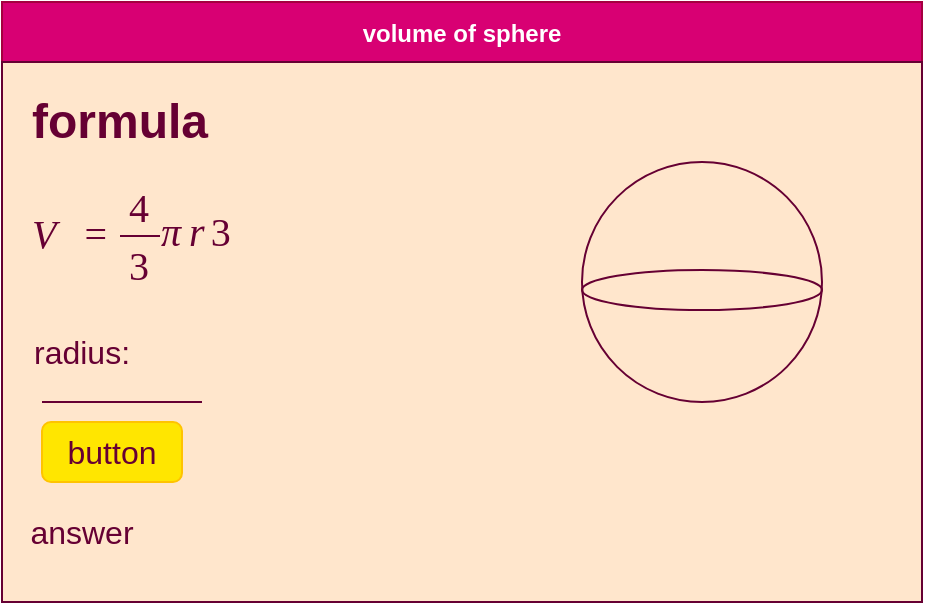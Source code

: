 <mxfile>
    <diagram id="-55225dTMH6KRCjdtvrq" name="Page-1">
        <mxGraphModel dx="594" dy="561" grid="1" gridSize="10" guides="1" tooltips="1" connect="1" arrows="1" fold="1" page="1" pageScale="1" pageWidth="827" pageHeight="1169" math="0" shadow="0">
            <root>
                <mxCell id="0"/>
                <mxCell id="1" parent="0"/>
                <mxCell id="2" value="volume of sphere" style="swimlane;fillColor=#d80073;fontColor=#ffffff;strokeColor=#A50040;startSize=30;" parent="1" vertex="1">
                    <mxGeometry x="70" y="90" width="460" height="300" as="geometry"/>
                </mxCell>
                <mxCell id="3" value="" style="rounded=0;whiteSpace=wrap;html=1;fillColor=#ffe6cc;strokeColor=#660033;" vertex="1" parent="2">
                    <mxGeometry y="30" width="460" height="270" as="geometry"/>
                </mxCell>
                <mxCell id="8" value="" style="endArrow=none;html=1;fontSize=16;fontColor=#660033;strokeColor=#660033;" edge="1" parent="2">
                    <mxGeometry width="50" height="50" relative="1" as="geometry">
                        <mxPoint x="20" y="200" as="sourcePoint"/>
                        <mxPoint x="100" y="200" as="targetPoint"/>
                    </mxGeometry>
                </mxCell>
                <mxCell id="9" value="" style="ellipse;whiteSpace=wrap;html=1;aspect=fixed;labelBackgroundColor=none;fontSize=16;fontColor=#660033;strokeColor=#660033;fillColor=none;" vertex="1" parent="2">
                    <mxGeometry x="290" y="80" width="120" height="120" as="geometry"/>
                </mxCell>
                <mxCell id="10" value="" style="ellipse;whiteSpace=wrap;html=1;labelBackgroundColor=none;fontSize=16;fontColor=#660033;strokeColor=#660033;fillColor=none;" vertex="1" parent="2">
                    <mxGeometry x="290" y="134" width="120" height="20" as="geometry"/>
                </mxCell>
                <mxCell id="11" value="button" style="rounded=1;whiteSpace=wrap;html=1;labelBackgroundColor=none;fontSize=16;fontColor=#660033;strokeColor=#FFC300;fillColor=#FFE600;" vertex="1" parent="2">
                    <mxGeometry x="20" y="210" width="70" height="30" as="geometry"/>
                </mxCell>
                <mxCell id="12" value="answer" style="text;html=1;strokeColor=none;fillColor=none;align=center;verticalAlign=middle;whiteSpace=wrap;rounded=0;labelBackgroundColor=none;fontSize=16;fontColor=#660033;" vertex="1" parent="2">
                    <mxGeometry x="10" y="250" width="60" height="30" as="geometry"/>
                </mxCell>
                <mxCell id="4" value="&lt;h1&gt;formula&lt;/h1&gt;&lt;font style=&quot;font-size: 20px&quot;&gt;&lt;font style=&quot;font-size: 20px&quot;&gt;&lt;div class=&quot;lr-fy-ecl lr-fy-eq-elem&quot; style=&quot;display: inline-block ; position: relative ; transition: 0.05s ease-in-out 0s ; font-style: italic ; font-family: &amp;#34;stixgeneral&amp;#34; , &amp;#34;georgia&amp;#34; ; margin-right: 10px ; margin-top: 0px ; margin-bottom: 0px&quot;&gt;V&lt;/div&gt;&lt;div class=&quot;lr-fy-eq-elem lr-fy-eq-add&quot; style=&quot;display: inline-block ; position: relative ; transition: 0.05s ease-in-out 0s ; font-family: &amp;#34;stixgeneral&amp;#34; , &amp;#34;georgia&amp;#34; ; margin-left: 0.2em ; margin-right: 0.2em&quot;&gt;=&lt;br&gt;&lt;/div&gt;&lt;/font&gt;&lt;div class=&quot;lr-fy-eq-elem eiuJYe&quot; style=&quot;display: inline-block ; position: relative ; transition: 0.05s ease-in-out 0s ; font-family: &amp;#34;stixgeneral&amp;#34; , &amp;#34;georgia&amp;#34; ; margin-left: 5px ; vertical-align: middle ; margin-top: 0px ; margin-bottom: 0px&quot;&gt;&lt;font style=&quot;font-size: 20px&quot;&gt;&lt;div class=&quot;lr-fy-eq-elem&quot; style=&quot;display: inline-block ; position: relative ; transition: 0.05s ease-in-out 0s&quot;&gt;&lt;div class=&quot;lr-fy-eq-elem&quot; style=&quot;display: inline-block ; position: relative ; transition: 0.05s ease-in-out 0s ; text-align: center ; vertical-align: middle&quot;&gt;&lt;div class=&quot;lr-fy-ecv lr-fy-eq-elem&quot; style=&quot;display: inline-block ; position: relative ; transition: 0.05s ease-in-out 0s ; font-family: &amp;#34;stixgeneral&amp;#34; , &amp;#34;times&amp;#34; , &amp;#34;times new roman&amp;#34; , serif&quot;&gt;4&lt;/div&gt;&lt;div class=&quot;lr-fy-eq-add&quot; style=&quot;width: 14px ; height: 1px ; margin-top: 2px ; margin-bottom: 2px&quot;&gt;&lt;br&gt;&lt;/div&gt;&lt;div class=&quot;lr-fy-ecv lr-fy-eq-elem&quot; style=&quot;display: inline-block ; position: relative ; transition: 0.05s ease-in-out 0s ; font-family: &amp;#34;stixgeneral&amp;#34; , &amp;#34;times&amp;#34; , &amp;#34;times new roman&amp;#34; , serif&quot;&gt;3&lt;/div&gt;&lt;/div&gt;&lt;div class=&quot;lr-fy-eq-elem lr-fy-eq-add&quot; style=&quot;display: inline-block ; position: relative ; transition: 0.05s ease-in-out 0s ; margin-left: 0.2em&quot;&gt;&lt;/div&gt;&lt;div class=&quot;lr-fy-ecl lr-fy-eq-elem&quot; style=&quot;display: inline-block ; position: relative ; transition: 0.05s ease-in-out 0s ; font-style: italic&quot;&gt;π&lt;/div&gt;&lt;/div&gt;&lt;div class=&quot;lr-fy-eq-elem lr-fy-eq-add&quot; style=&quot;display: inline-block ; position: relative ; transition: 0.05s ease-in-out 0s ; margin-left: 0.2em&quot;&gt;&lt;/div&gt;&lt;div class=&quot;lr-fy-eq-elem&quot; style=&quot;display: inline-block ; position: relative ; transition: 0.05s ease-in-out 0s&quot;&gt;&lt;div class=&quot;lr-fy-el lr-fy-eq-elem&quot; style=&quot;display: inline-block ; position: relative ; transition: 0.05s ease-in-out 0s ; margin: -4px ; padding: 4px ; font-style: italic ; cursor: pointer&quot;&gt;r&lt;/div&gt;&lt;div class=&quot;lr-fy-ecv lr-fy-eq-elem&quot; style=&quot;display: inline-block ; position: relative ; transition: 0.05s ease-in-out 0s ; font-family: &amp;#34;stixgeneral&amp;#34; , &amp;#34;times&amp;#34; , &amp;#34;times new roman&amp;#34; , serif ; margin-left: 0.15em ; vertical-align: top&quot;&gt;3&lt;/div&gt;&lt;/div&gt;&lt;/font&gt;&lt;/div&gt;&lt;/font&gt;" style="text;html=1;spacing=5;spacingTop=-20;whiteSpace=wrap;overflow=hidden;rounded=0;fontColor=#660033;" vertex="1" parent="1">
                    <mxGeometry x="80" y="130" width="190" height="120" as="geometry"/>
                </mxCell>
                <mxCell id="5" value="" style="endArrow=none;html=1;fontSize=20;fontColor=#660033;strokeColor=#660033;" edge="1" parent="1">
                    <mxGeometry width="50" height="50" relative="1" as="geometry">
                        <mxPoint x="129" y="207" as="sourcePoint"/>
                        <mxPoint x="149" y="207" as="targetPoint"/>
                    </mxGeometry>
                </mxCell>
                <mxCell id="7" value="radius:" style="text;html=1;strokeColor=none;fillColor=none;align=center;verticalAlign=middle;whiteSpace=wrap;rounded=0;labelBackgroundColor=none;fontSize=16;fontColor=#660033;" vertex="1" parent="1">
                    <mxGeometry x="80" y="250" width="60" height="30" as="geometry"/>
                </mxCell>
            </root>
        </mxGraphModel>
    </diagram>
</mxfile>